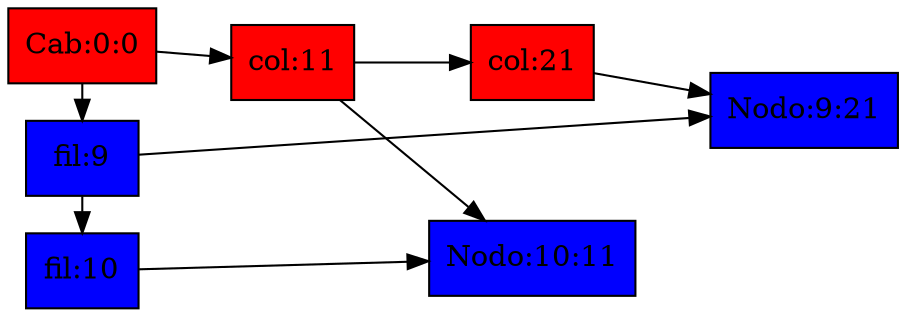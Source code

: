 digraph g{
rankdir=LR
<matriz.Nodo instance at 0x10a17c248>[label =<Cab:0:0> shape =box, style=filled, fillcolor=red] 
<matriz.Nodo instance at 0x10a180320>[label =<col:11> shape =box, style=filled, fillcolor=red] 
<matriz.Nodo instance at 0x10a180bd8>[label =<col:21> shape =box, style=filled, fillcolor=red] 
<matriz.Nodo instance at 0x10a17c248>-><matriz.Nodo instance at 0x10a180320><matriz.Nodo instance at 0x10a180320>-><matriz.Nodo instance at 0x10a180bd8>
<matriz.Nodo instance at 0x10a180a28>[label = <fil:9> shape =box, style=filled, fillcolor=blue] 
<matriz.Nodo instance at 0x10a180560>[label = <fil:10> shape =box, style=filled, fillcolor=blue] 
<matriz.Nodo instance at 0x10a17c248>-><matriz.Nodo instance at 0x10a180a28><matriz.Nodo instance at 0x10a180a28>-><matriz.Nodo instance at 0x10a180560>subgraph{
rank = same;<matriz.Nodo instance at 0x10a17c248>;<matriz.Nodo instance at 0x10a180560><matriz.Nodo instance at 0x10a180a28>;<matriz.Nodo instance at 0x10a180560>}
<matriz.Nodo instance at 0x10a180a28>-><matriz.Nodo instance at 0x10a180950>
<matriz.Nodo instance at 0x10a180950>[label = <Nodo:9:21> shape =box, style=filled, fillcolor=blue] 
<matriz.Nodo instance at 0x10a180560>-><matriz.Nodo instance at 0x10a180248>
<matriz.Nodo instance at 0x10a180248>[label = <Nodo:10:11> shape =box, style=filled, fillcolor=blue] 
<matriz.Nodo instance at 0x10a180320>-><matriz.Nodo instance at 0x10a180248>
<matriz.Nodo instance at 0x10a180bd8>-><matriz.Nodo instance at 0x10a180950>
}
